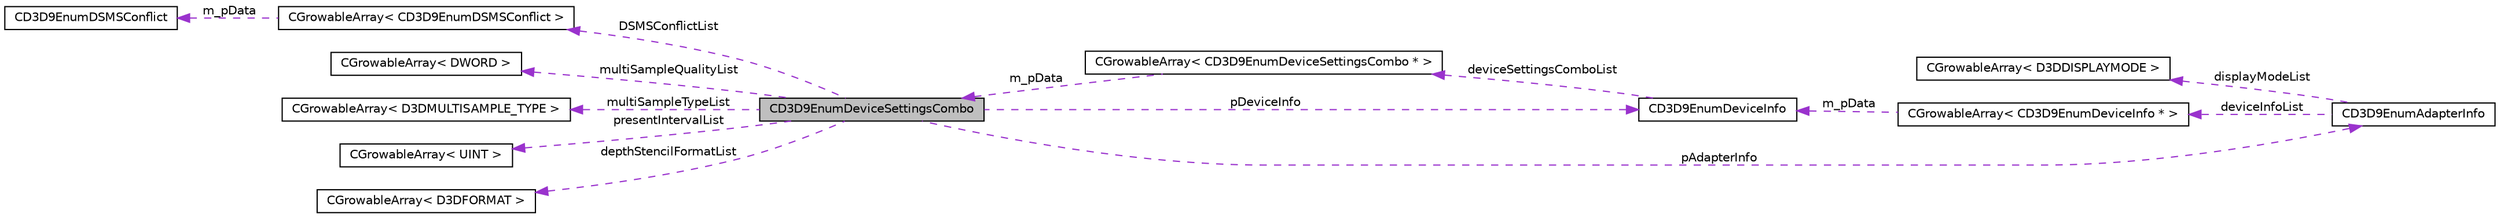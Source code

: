 digraph G
{
  edge [fontname="Helvetica",fontsize="10",labelfontname="Helvetica",labelfontsize="10"];
  node [fontname="Helvetica",fontsize="10",shape=record];
  rankdir="LR";
  Node1 [label="CD3D9EnumDeviceSettingsCombo",height=0.2,width=0.4,color="black", fillcolor="grey75", style="filled" fontcolor="black"];
  Node2 -> Node1 [dir="back",color="darkorchid3",fontsize="10",style="dashed",label=" DSMSConflictList" ,fontname="Helvetica"];
  Node2 [label="CGrowableArray\< CD3D9EnumDSMSConflict \>",height=0.2,width=0.4,color="black", fillcolor="white", style="filled",URL="$class_c_growable_array.html"];
  Node3 -> Node2 [dir="back",color="darkorchid3",fontsize="10",style="dashed",label=" m_pData" ,fontname="Helvetica"];
  Node3 [label="CD3D9EnumDSMSConflict",height=0.2,width=0.4,color="black", fillcolor="white", style="filled",URL="$struct_c_d3_d9_enum_d_s_m_s_conflict.html"];
  Node4 -> Node1 [dir="back",color="darkorchid3",fontsize="10",style="dashed",label=" multiSampleQualityList" ,fontname="Helvetica"];
  Node4 [label="CGrowableArray\< DWORD \>",height=0.2,width=0.4,color="black", fillcolor="white", style="filled",URL="$class_c_growable_array.html"];
  Node5 -> Node1 [dir="back",color="darkorchid3",fontsize="10",style="dashed",label=" multiSampleTypeList" ,fontname="Helvetica"];
  Node5 [label="CGrowableArray\< D3DMULTISAMPLE_TYPE \>",height=0.2,width=0.4,color="black", fillcolor="white", style="filled",URL="$class_c_growable_array.html"];
  Node6 -> Node1 [dir="back",color="darkorchid3",fontsize="10",style="dashed",label=" pDeviceInfo" ,fontname="Helvetica"];
  Node6 [label="CD3D9EnumDeviceInfo",height=0.2,width=0.4,color="black", fillcolor="white", style="filled",URL="$class_c_d3_d9_enum_device_info.html"];
  Node7 -> Node6 [dir="back",color="darkorchid3",fontsize="10",style="dashed",label=" deviceSettingsComboList" ,fontname="Helvetica"];
  Node7 [label="CGrowableArray\< CD3D9EnumDeviceSettingsCombo * \>",height=0.2,width=0.4,color="black", fillcolor="white", style="filled",URL="$class_c_growable_array.html"];
  Node1 -> Node7 [dir="back",color="darkorchid3",fontsize="10",style="dashed",label=" m_pData" ,fontname="Helvetica"];
  Node8 -> Node1 [dir="back",color="darkorchid3",fontsize="10",style="dashed",label=" pAdapterInfo" ,fontname="Helvetica"];
  Node8 [label="CD3D9EnumAdapterInfo",height=0.2,width=0.4,color="black", fillcolor="white", style="filled",URL="$class_c_d3_d9_enum_adapter_info.html"];
  Node9 -> Node8 [dir="back",color="darkorchid3",fontsize="10",style="dashed",label=" displayModeList" ,fontname="Helvetica"];
  Node9 [label="CGrowableArray\< D3DDISPLAYMODE \>",height=0.2,width=0.4,color="black", fillcolor="white", style="filled",URL="$class_c_growable_array.html"];
  Node10 -> Node8 [dir="back",color="darkorchid3",fontsize="10",style="dashed",label=" deviceInfoList" ,fontname="Helvetica"];
  Node10 [label="CGrowableArray\< CD3D9EnumDeviceInfo * \>",height=0.2,width=0.4,color="black", fillcolor="white", style="filled",URL="$class_c_growable_array.html"];
  Node6 -> Node10 [dir="back",color="darkorchid3",fontsize="10",style="dashed",label=" m_pData" ,fontname="Helvetica"];
  Node11 -> Node1 [dir="back",color="darkorchid3",fontsize="10",style="dashed",label=" presentIntervalList" ,fontname="Helvetica"];
  Node11 [label="CGrowableArray\< UINT \>",height=0.2,width=0.4,color="black", fillcolor="white", style="filled",URL="$class_c_growable_array.html"];
  Node12 -> Node1 [dir="back",color="darkorchid3",fontsize="10",style="dashed",label=" depthStencilFormatList" ,fontname="Helvetica"];
  Node12 [label="CGrowableArray\< D3DFORMAT \>",height=0.2,width=0.4,color="black", fillcolor="white", style="filled",URL="$class_c_growable_array.html"];
}
